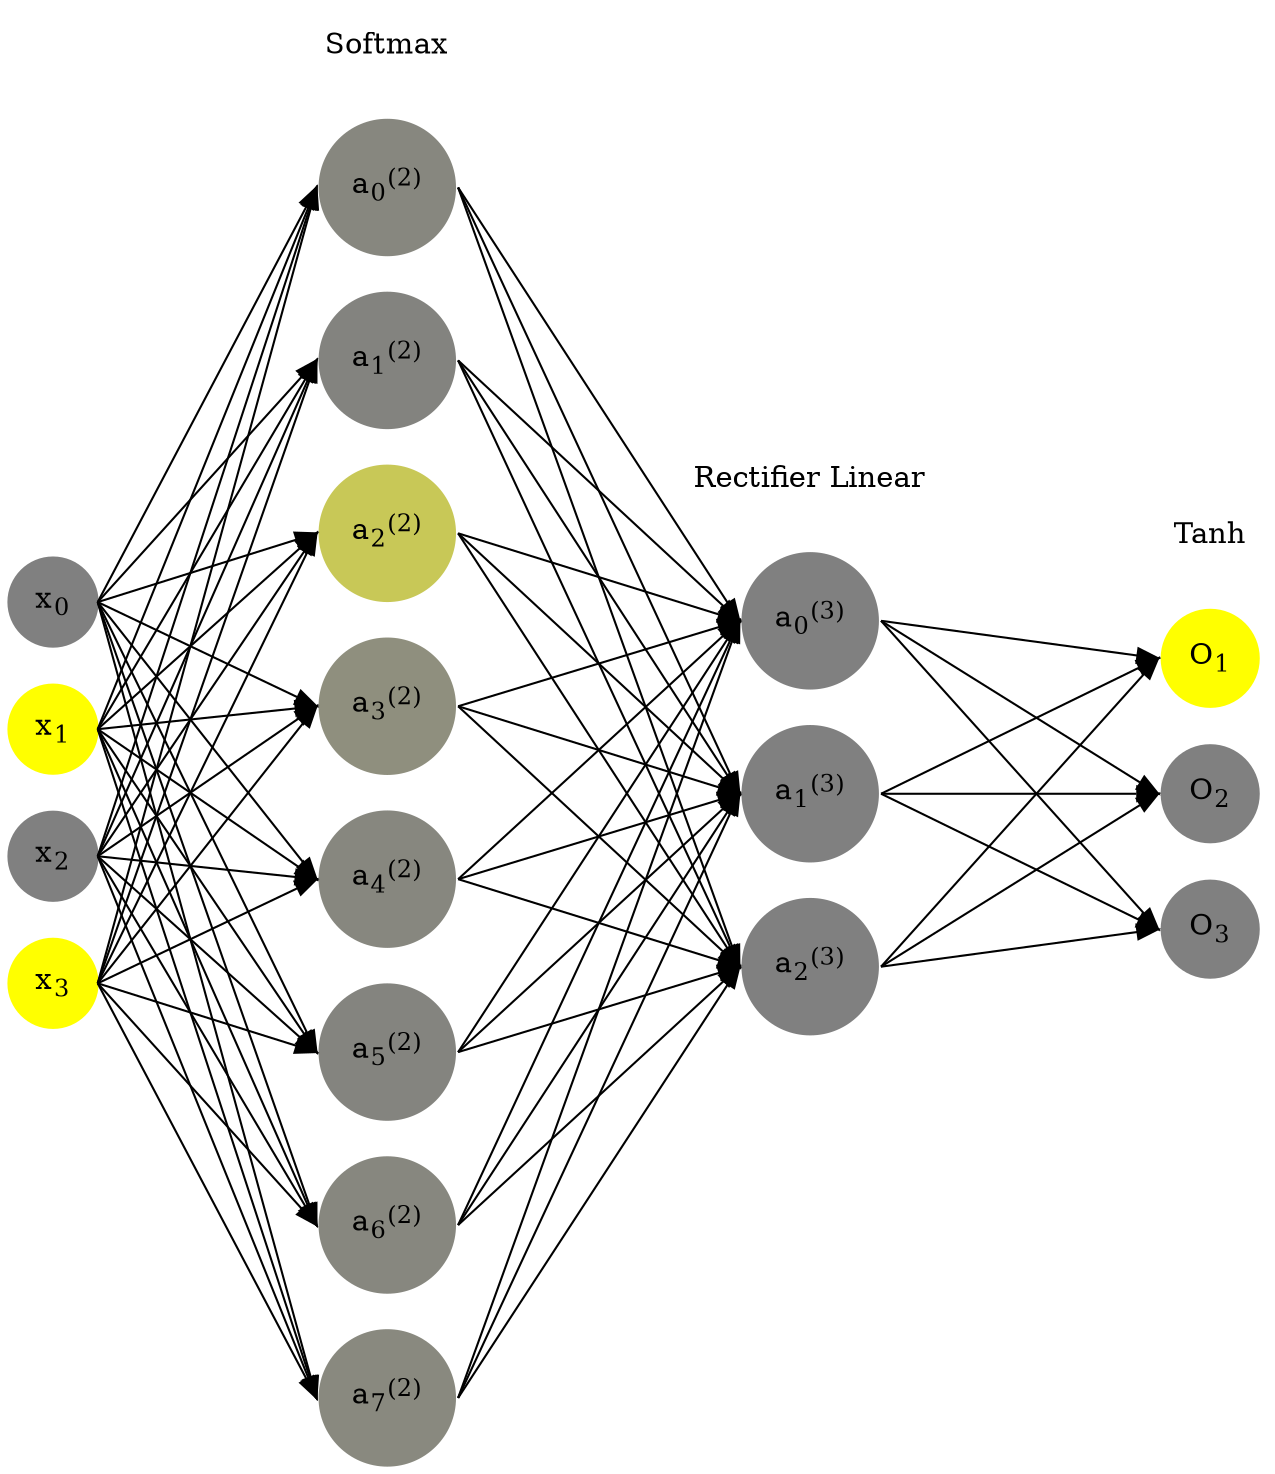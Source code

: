 digraph G {
	rankdir = LR;
	splines=false;
	edge[style=invis];
	ranksep= 1.4;
	{
	node [shape=circle, color="0.1667, 0.0, 0.5", style=filled, fillcolor="0.1667, 0.0, 0.5"];
	x0 [label=<x<sub>0</sub>>];
	}
	{
	node [shape=circle, color="0.1667, 1.0, 1.0", style=filled, fillcolor="0.1667, 1.0, 1.0"];
	x1 [label=<x<sub>1</sub>>];
	}
	{
	node [shape=circle, color="0.1667, 0.0, 0.5", style=filled, fillcolor="0.1667, 0.0, 0.5"];
	x2 [label=<x<sub>2</sub>>];
	}
	{
	node [shape=circle, color="0.1667, 1.0, 1.0", style=filled, fillcolor="0.1667, 1.0, 1.0"];
	x3 [label=<x<sub>3</sub>>];
	}
	{
	node [shape=circle, color="0.1667, 0.060075, 0.530038", style=filled, fillcolor="0.1667, 0.060075, 0.530038"];
	a02 [label=<a<sub>0</sub><sup>(2)</sup>>];
	}
	{
	node [shape=circle, color="0.1667, 0.029671, 0.514836", style=filled, fillcolor="0.1667, 0.029671, 0.514836"];
	a12 [label=<a<sub>1</sub><sup>(2)</sup>>];
	}
	{
	node [shape=circle, color="0.1667, 0.564494, 0.782247", style=filled, fillcolor="0.1667, 0.564494, 0.782247"];
	a22 [label=<a<sub>2</sub><sup>(2)</sup>>];
	}
	{
	node [shape=circle, color="0.1667, 0.120626, 0.560313", style=filled, fillcolor="0.1667, 0.120626, 0.560313"];
	a32 [label=<a<sub>3</sub><sup>(2)</sup>>];
	}
	{
	node [shape=circle, color="0.1667, 0.056806, 0.528403", style=filled, fillcolor="0.1667, 0.056806, 0.528403"];
	a42 [label=<a<sub>4</sub><sup>(2)</sup>>];
	}
	{
	node [shape=circle, color="0.1667, 0.033955, 0.516977", style=filled, fillcolor="0.1667, 0.033955, 0.516977"];
	a52 [label=<a<sub>5</sub><sup>(2)</sup>>];
	}
	{
	node [shape=circle, color="0.1667, 0.056313, 0.528156", style=filled, fillcolor="0.1667, 0.056313, 0.528156"];
	a62 [label=<a<sub>6</sub><sup>(2)</sup>>];
	}
	{
	node [shape=circle, color="0.1667, 0.078060, 0.539030", style=filled, fillcolor="0.1667, 0.078060, 0.539030"];
	a72 [label=<a<sub>7</sub><sup>(2)</sup>>];
	}
	{
	node [shape=circle, color="0.1667, 0.000000, 0.500000", style=filled, fillcolor="0.1667, 0.000000, 0.500000"];
	a03 [label=<a<sub>0</sub><sup>(3)</sup>>];
	}
	{
	node [shape=circle, color="0.1667, 0.000000, 0.500000", style=filled, fillcolor="0.1667, 0.000000, 0.500000"];
	a13 [label=<a<sub>1</sub><sup>(3)</sup>>];
	}
	{
	node [shape=circle, color="0.1667, 0.000000, 0.500000", style=filled, fillcolor="0.1667, 0.000000, 0.500000"];
	a23 [label=<a<sub>2</sub><sup>(3)</sup>>];
	}
	{
	node [shape=circle, color="0.1667, 1.0, 1.0", style=filled, fillcolor="0.1667, 1.0, 1.0"];
	O1 [label=<O<sub>1</sub>>];
	}
	{
	node [shape=circle, color="0.1667, 0.0, 0.5", style=filled, fillcolor="0.1667, 0.0, 0.5"];
	O2 [label=<O<sub>2</sub>>];
	}
	{
	node [shape=circle, color="0.1667, 0.0, 0.5", style=filled, fillcolor="0.1667, 0.0, 0.5"];
	O3 [label=<O<sub>3</sub>>];
	}
	{
	rank=same;
	x0->x1->x2->x3;
	}
	{
	rank=same;
	a02->a12->a22->a32->a42->a52->a62->a72;
	}
	{
	rank=same;
	a03->a13->a23;
	}
	{
	rank=same;
	O1->O2->O3;
	}
	l1 [shape=plaintext,label="Softmax"];
	l1->a02;
	{rank=same; l1;a02};
	l2 [shape=plaintext,label="Rectifier Linear"];
	l2->a03;
	{rank=same; l2;a03};
	l3 [shape=plaintext,label="Tanh"];
	l3->O1;
	{rank=same; l3;O1};
edge[style=solid, tailport=e, headport=w];
	{x0;x1;x2;x3} -> {a02;a12;a22;a32;a42;a52;a62;a72};
	{a02;a12;a22;a32;a42;a52;a62;a72} -> {a03;a13;a23};
	{a03;a13;a23} -> {O1,O2,O3};
}